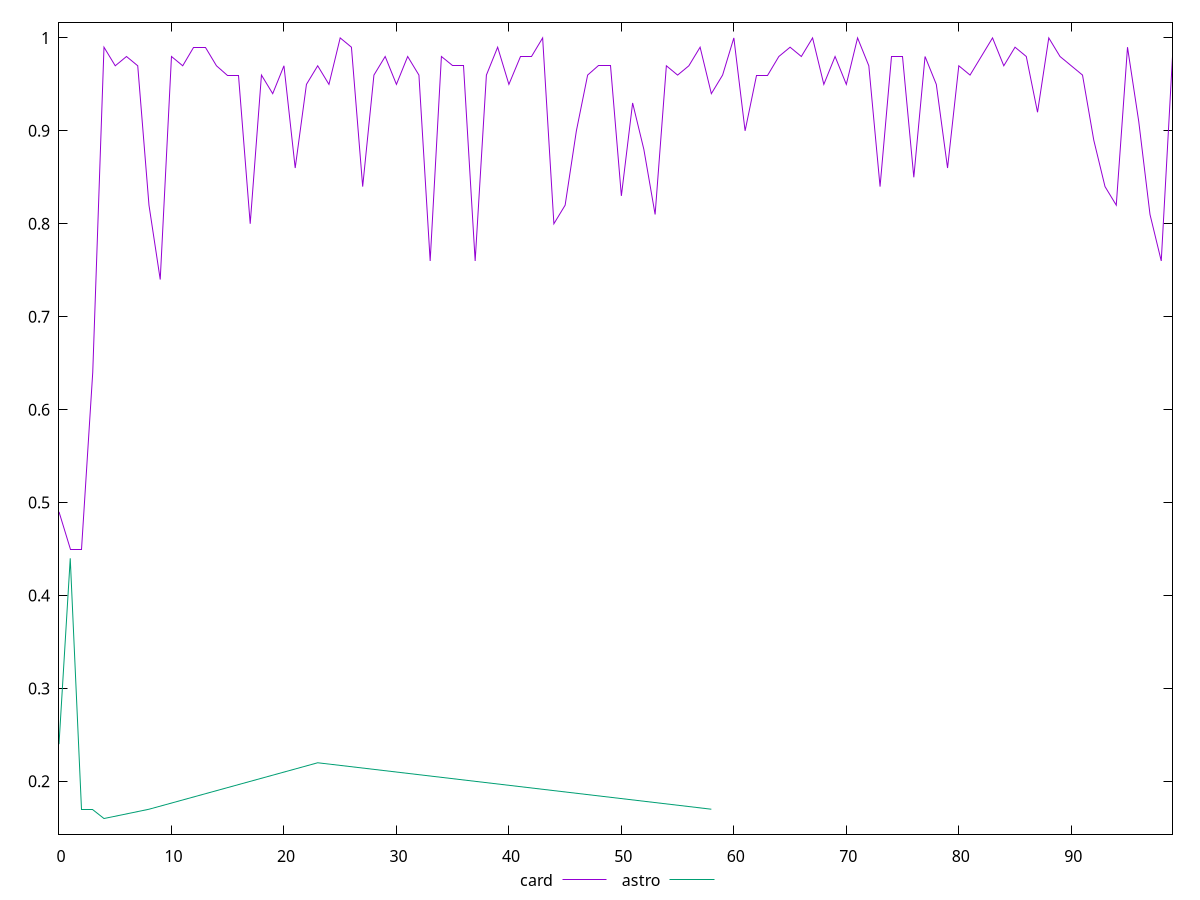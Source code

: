 reset

$card <<EOF
0 0.49
1 0.45
2 0.45
3 0.64
4 0.99
5 0.97
6 0.98
7 0.97
8 0.82
9 0.74
10 0.98
11 0.97
12 0.99
13 0.99
14 0.97
15 0.96
16 0.96
17 0.8
18 0.96
19 0.94
20 0.97
21 0.86
22 0.95
23 0.97
24 0.95
25 1
26 0.99
27 0.84
28 0.96
29 0.98
30 0.95
31 0.98
32 0.96
33 0.76
34 0.98
35 0.97
36 0.97
37 0.76
38 0.96
39 0.99
40 0.95
41 0.98
42 0.98
43 1
44 0.8
45 0.82
46 0.9
47 0.96
48 0.97
49 0.97
50 0.83
51 0.93
52 0.88
53 0.81
54 0.97
55 0.96
56 0.97
57 0.99
58 0.94
59 0.96
60 1
61 0.9
62 0.96
63 0.96
64 0.98
65 0.99
66 0.98
67 1
68 0.95
69 0.98
70 0.95
71 1
72 0.97
73 0.84
74 0.98
75 0.98
76 0.85
77 0.98
78 0.95
79 0.86
80 0.97
81 0.96
82 0.98
83 1
84 0.97
85 0.99
86 0.98
87 0.92
88 1
89 0.98
91 0.96
92 0.89
93 0.84
94 0.82
95 0.99
96 0.91
97 0.81
98 0.76
99 0.98
EOF

$astro <<EOF
0 0.24
1 0.44
2 0.17
3 0.17
4 0.16
8 0.17
23 0.22
58 0.17
EOF

set key outside below
set xrange [0:99]
set yrange [0.1432:1.0168]
set trange [0.1432:1.0168]
set terminal svg size 640, 520 enhanced background rgb 'white'
set output "report/report_00029_2021-02-24T13-36-40.390Z/meta/score/comparison/line/2_vs_3.svg"

plot $card title "card" with line, \
     $astro title "astro" with line

reset
